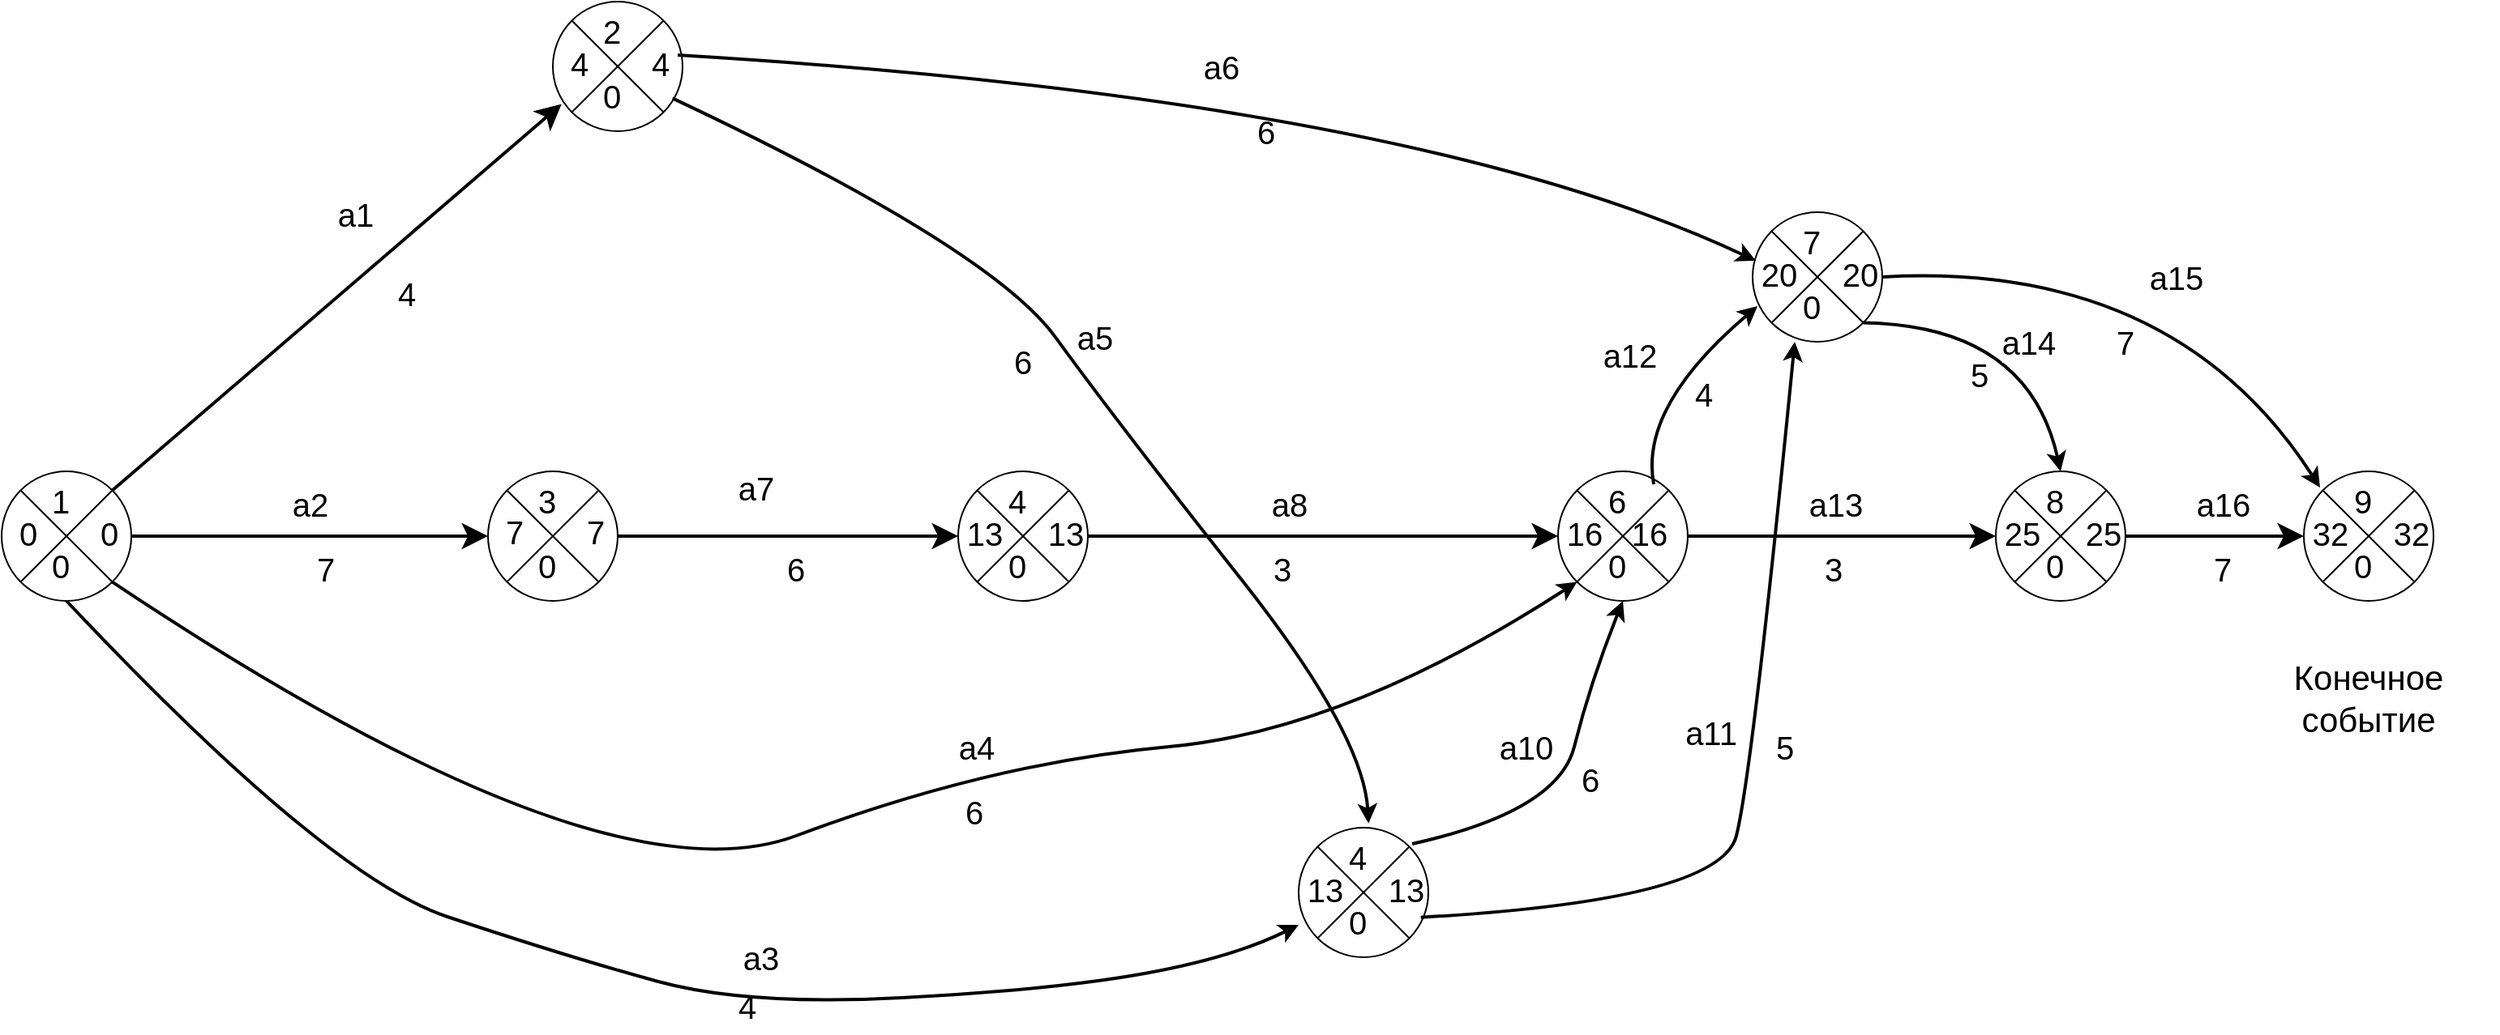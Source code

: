 <mxfile version="26.0.16">
  <diagram name="Page-1" id="ff44883e-f642-bcb2-894b-16b3d25a3f0b">
    <mxGraphModel dx="2607" dy="1380" grid="1" gridSize="10" guides="1" tooltips="1" connect="1" arrows="1" fold="1" page="1" pageScale="1.5" pageWidth="1169" pageHeight="826" background="none" math="0" shadow="0">
      <root>
        <mxCell id="0" style=";html=1;" />
        <mxCell id="1" style=";html=1;" parent="0" />
        <mxCell id="f0bcc99304e6f5a-9" style="edgeStyle=none;curved=1;html=1;startSize=10;endArrow=classic;endFill=1;endSize=10;strokeColor=#000000;strokeWidth=2;fontSize=12;entryX=0;entryY=0.5;entryDx=0;entryDy=0;exitX=1;exitY=0.5;exitDx=0;exitDy=0;" parent="1" source="4UaCHvUgQ8AZ8X4L8l5z-1" target="4UaCHvUgQ8AZ8X4L8l5z-2" edge="1">
          <mxGeometry relative="1" as="geometry">
            <mxPoint x="250" y="610" as="sourcePoint" />
            <mxPoint x="470" y="610" as="targetPoint" />
          </mxGeometry>
        </mxCell>
        <mxCell id="f0bcc99304e6f5a-18" value="a2" style="text;html=1;resizable=0;points=[];align=center;verticalAlign=middle;labelBackgroundColor=none;fontSize=20;" parent="f0bcc99304e6f5a-9" vertex="1" connectable="0">
          <mxGeometry x="0.255" y="-5" relative="1" as="geometry">
            <mxPoint x="-28" y="-25" as="offset" />
          </mxGeometry>
        </mxCell>
        <mxCell id="f0bcc99304e6f5a-10" style="edgeStyle=none;curved=1;html=1;startSize=10;endFill=1;endSize=10;strokeWidth=2;fontSize=12;entryX=0;entryY=0.5;entryDx=0;entryDy=0;" parent="1" target="4UaCHvUgQ8AZ8X4L8l5z-7" edge="1">
          <mxGeometry relative="1" as="geometry">
            <mxPoint x="550" y="610" as="sourcePoint" />
            <mxPoint x="770" y="610" as="targetPoint" />
          </mxGeometry>
        </mxCell>
        <mxCell id="f0bcc99304e6f5a-20" value="а7" style="text;html=1;resizable=0;points=[];align=center;verticalAlign=middle;labelBackgroundColor=#ffffff;fontSize=20;" parent="f0bcc99304e6f5a-10" vertex="1" connectable="0">
          <mxGeometry x="0.154" relative="1" as="geometry">
            <mxPoint x="-36" y="-30" as="offset" />
          </mxGeometry>
        </mxCell>
        <mxCell id="f0bcc99304e6f5a-14" style="edgeStyle=none;curved=1;html=1;startSize=10;endFill=1;endSize=10;strokeWidth=2;fontSize=12;exitX=1;exitY=0.5;exitDx=0;exitDy=0;entryX=0;entryY=0.5;entryDx=0;entryDy=0;" parent="1" source="4UaCHvUgQ8AZ8X4L8l5z-7" target="4UaCHvUgQ8AZ8X4L8l5z-8" edge="1">
          <mxGeometry relative="1" as="geometry">
            <mxPoint x="850" y="610" as="sourcePoint" />
            <mxPoint x="1130" y="610" as="targetPoint" />
          </mxGeometry>
        </mxCell>
        <mxCell id="f0bcc99304e6f5a-22" value="а8" style="text;html=1;resizable=0;points=[];align=center;verticalAlign=middle;labelBackgroundColor=#ffffff;fontSize=20;" parent="f0bcc99304e6f5a-14" vertex="1" connectable="0">
          <mxGeometry x="-0.349" y="-1" relative="1" as="geometry">
            <mxPoint x="29" y="-21" as="offset" />
          </mxGeometry>
        </mxCell>
        <mxCell id="f0bcc99304e6f5a-29" value="7" style="text;html=1;strokeColor=none;fillColor=none;align=center;verticalAlign=middle;whiteSpace=wrap;rounded=0;shadow=1;labelBackgroundColor=none;fontSize=20;" parent="1" vertex="1">
          <mxGeometry x="350" y="620" width="40" height="20" as="geometry" />
        </mxCell>
        <mxCell id="f0bcc99304e6f5a-30" value="6" style="text;html=1;strokeColor=none;fillColor=none;align=center;verticalAlign=middle;whiteSpace=wrap;rounded=0;shadow=1;labelBackgroundColor=none;fontSize=20;" parent="1" vertex="1">
          <mxGeometry x="640" y="620" width="40" height="20" as="geometry" />
        </mxCell>
        <mxCell id="f0bcc99304e6f5a-31" value="6" style="text;html=1;strokeColor=none;fillColor=none;align=center;verticalAlign=middle;whiteSpace=wrap;rounded=0;shadow=1;labelBackgroundColor=none;fontSize=20;" parent="1" vertex="1">
          <mxGeometry x="930" y="350" width="40" height="20" as="geometry" />
        </mxCell>
        <mxCell id="f0bcc99304e6f5a-33" value="3" style="text;html=1;strokeColor=none;fillColor=none;align=center;verticalAlign=middle;whiteSpace=wrap;rounded=0;shadow=1;labelBackgroundColor=none;fontSize=20;" parent="1" vertex="1">
          <mxGeometry x="940" y="620" width="40" height="20" as="geometry" />
        </mxCell>
        <mxCell id="4UaCHvUgQ8AZ8X4L8l5z-1" value="" style="shape=sumEllipse;perimeter=ellipsePerimeter;whiteSpace=wrap;html=1;backgroundOutline=1;" vertex="1" parent="1">
          <mxGeometry x="170" y="570" width="80" height="80" as="geometry" />
        </mxCell>
        <mxCell id="4UaCHvUgQ8AZ8X4L8l5z-9" value="1" style="text;html=1;resizable=0;points=[];align=center;verticalAlign=middle;labelBackgroundColor=none;fontSize=20;" vertex="1" connectable="0" parent="1">
          <mxGeometry x="220" y="600" as="geometry">
            <mxPoint x="-14" y="-12" as="offset" />
          </mxGeometry>
        </mxCell>
        <mxCell id="4UaCHvUgQ8AZ8X4L8l5z-10" value="0" style="text;html=1;resizable=0;points=[];align=center;verticalAlign=middle;labelBackgroundColor=none;fontSize=20;" vertex="1" connectable="0" parent="1">
          <mxGeometry x="200" y="620" as="geometry">
            <mxPoint x="-14" y="-12" as="offset" />
          </mxGeometry>
        </mxCell>
        <mxCell id="4UaCHvUgQ8AZ8X4L8l5z-11" value="0" style="text;html=1;resizable=0;points=[];align=center;verticalAlign=middle;labelBackgroundColor=none;fontSize=20;" vertex="1" connectable="0" parent="1">
          <mxGeometry x="250" y="620" as="geometry">
            <mxPoint x="-14" y="-12" as="offset" />
          </mxGeometry>
        </mxCell>
        <mxCell id="4UaCHvUgQ8AZ8X4L8l5z-12" value="0" style="text;html=1;resizable=0;points=[];align=center;verticalAlign=middle;labelBackgroundColor=none;fontSize=20;" vertex="1" connectable="0" parent="1">
          <mxGeometry x="220" y="640" as="geometry">
            <mxPoint x="-14" y="-12" as="offset" />
          </mxGeometry>
        </mxCell>
        <mxCell id="4UaCHvUgQ8AZ8X4L8l5z-13" style="edgeStyle=none;curved=1;html=1;startSize=10;endArrow=classic;endFill=1;endSize=10;strokeColor=#000000;strokeWidth=2;fontSize=12;exitX=1;exitY=0;exitDx=0;exitDy=0;entryX=0.068;entryY=0.79;entryDx=0;entryDy=0;entryPerimeter=0;" edge="1" parent="1" source="4UaCHvUgQ8AZ8X4L8l5z-1" target="4UaCHvUgQ8AZ8X4L8l5z-16">
          <mxGeometry relative="1" as="geometry">
            <mxPoint x="260" y="620" as="sourcePoint" />
            <mxPoint x="460" y="480" as="targetPoint" />
          </mxGeometry>
        </mxCell>
        <mxCell id="4UaCHvUgQ8AZ8X4L8l5z-14" value="a1" style="text;html=1;resizable=0;points=[];align=center;verticalAlign=middle;labelBackgroundColor=none;fontSize=20;" vertex="1" connectable="0" parent="4UaCHvUgQ8AZ8X4L8l5z-13">
          <mxGeometry x="0.255" y="-5" relative="1" as="geometry">
            <mxPoint x="-28" y="-25" as="offset" />
          </mxGeometry>
        </mxCell>
        <mxCell id="4UaCHvUgQ8AZ8X4L8l5z-15" value="4" style="text;html=1;strokeColor=none;fillColor=none;align=center;verticalAlign=middle;whiteSpace=wrap;rounded=0;shadow=1;labelBackgroundColor=none;fontSize=20;" vertex="1" parent="1">
          <mxGeometry x="400" y="450" width="40" height="20" as="geometry" />
        </mxCell>
        <mxCell id="4UaCHvUgQ8AZ8X4L8l5z-21" value="" style="group" vertex="1" connectable="0" parent="1">
          <mxGeometry x="510" y="280" width="80" height="80" as="geometry" />
        </mxCell>
        <mxCell id="4UaCHvUgQ8AZ8X4L8l5z-16" value="" style="shape=sumEllipse;perimeter=ellipsePerimeter;whiteSpace=wrap;html=1;backgroundOutline=1;" vertex="1" parent="4UaCHvUgQ8AZ8X4L8l5z-21">
          <mxGeometry width="80" height="80" as="geometry" />
        </mxCell>
        <mxCell id="4UaCHvUgQ8AZ8X4L8l5z-17" value="2" style="text;html=1;resizable=0;points=[];align=center;verticalAlign=middle;labelBackgroundColor=none;fontSize=20;" vertex="1" connectable="0" parent="4UaCHvUgQ8AZ8X4L8l5z-21">
          <mxGeometry x="50" y="30" as="geometry">
            <mxPoint x="-14" y="-12" as="offset" />
          </mxGeometry>
        </mxCell>
        <mxCell id="4UaCHvUgQ8AZ8X4L8l5z-18" value="4" style="text;html=1;resizable=0;points=[];align=center;verticalAlign=middle;labelBackgroundColor=none;fontSize=20;" vertex="1" connectable="0" parent="4UaCHvUgQ8AZ8X4L8l5z-21">
          <mxGeometry x="30" y="50" as="geometry">
            <mxPoint x="-14" y="-12" as="offset" />
          </mxGeometry>
        </mxCell>
        <mxCell id="4UaCHvUgQ8AZ8X4L8l5z-19" value="4" style="text;html=1;resizable=0;points=[];align=center;verticalAlign=middle;labelBackgroundColor=none;fontSize=20;" vertex="1" connectable="0" parent="4UaCHvUgQ8AZ8X4L8l5z-21">
          <mxGeometry x="80" y="50" as="geometry">
            <mxPoint x="-14" y="-12" as="offset" />
          </mxGeometry>
        </mxCell>
        <mxCell id="4UaCHvUgQ8AZ8X4L8l5z-20" value="0" style="text;html=1;resizable=0;points=[];align=center;verticalAlign=middle;labelBackgroundColor=none;fontSize=20;" vertex="1" connectable="0" parent="4UaCHvUgQ8AZ8X4L8l5z-21">
          <mxGeometry x="50" y="70" as="geometry">
            <mxPoint x="-14" y="-12" as="offset" />
          </mxGeometry>
        </mxCell>
        <mxCell id="4UaCHvUgQ8AZ8X4L8l5z-26" value="" style="group" vertex="1" connectable="0" parent="1">
          <mxGeometry x="470" y="570" width="80" height="80" as="geometry" />
        </mxCell>
        <mxCell id="4UaCHvUgQ8AZ8X4L8l5z-2" value="" style="shape=sumEllipse;perimeter=ellipsePerimeter;whiteSpace=wrap;html=1;backgroundOutline=1;" vertex="1" parent="4UaCHvUgQ8AZ8X4L8l5z-26">
          <mxGeometry width="80" height="80" as="geometry" />
        </mxCell>
        <mxCell id="4UaCHvUgQ8AZ8X4L8l5z-22" value="3" style="text;html=1;resizable=0;points=[];align=center;verticalAlign=middle;labelBackgroundColor=none;fontSize=20;" vertex="1" connectable="0" parent="4UaCHvUgQ8AZ8X4L8l5z-26">
          <mxGeometry x="50" y="30" as="geometry">
            <mxPoint x="-14" y="-12" as="offset" />
          </mxGeometry>
        </mxCell>
        <mxCell id="4UaCHvUgQ8AZ8X4L8l5z-23" value="7" style="text;html=1;resizable=0;points=[];align=center;verticalAlign=middle;labelBackgroundColor=none;fontSize=20;" vertex="1" connectable="0" parent="4UaCHvUgQ8AZ8X4L8l5z-26">
          <mxGeometry x="80" y="49" as="geometry">
            <mxPoint x="-14" y="-12" as="offset" />
          </mxGeometry>
        </mxCell>
        <mxCell id="4UaCHvUgQ8AZ8X4L8l5z-24" value="7" style="text;html=1;resizable=0;points=[];align=center;verticalAlign=middle;labelBackgroundColor=none;fontSize=20;" vertex="1" connectable="0" parent="4UaCHvUgQ8AZ8X4L8l5z-26">
          <mxGeometry x="30" y="49" as="geometry">
            <mxPoint x="-14" y="-12" as="offset" />
          </mxGeometry>
        </mxCell>
        <mxCell id="4UaCHvUgQ8AZ8X4L8l5z-25" value="0" style="text;html=1;resizable=0;points=[];align=center;verticalAlign=middle;labelBackgroundColor=none;fontSize=20;" vertex="1" connectable="0" parent="4UaCHvUgQ8AZ8X4L8l5z-26">
          <mxGeometry x="50" y="70" as="geometry">
            <mxPoint x="-14" y="-12" as="offset" />
          </mxGeometry>
        </mxCell>
        <mxCell id="4UaCHvUgQ8AZ8X4L8l5z-31" value="" style="group" vertex="1" connectable="0" parent="1">
          <mxGeometry x="760" y="570" width="80" height="80" as="geometry" />
        </mxCell>
        <mxCell id="4UaCHvUgQ8AZ8X4L8l5z-7" value="" style="shape=sumEllipse;perimeter=ellipsePerimeter;whiteSpace=wrap;html=1;backgroundOutline=1;" vertex="1" parent="4UaCHvUgQ8AZ8X4L8l5z-31">
          <mxGeometry width="80" height="80" as="geometry" />
        </mxCell>
        <mxCell id="4UaCHvUgQ8AZ8X4L8l5z-27" value="4" style="text;html=1;resizable=0;points=[];align=center;verticalAlign=middle;labelBackgroundColor=none;fontSize=20;" vertex="1" connectable="0" parent="4UaCHvUgQ8AZ8X4L8l5z-31">
          <mxGeometry x="50" y="30" as="geometry">
            <mxPoint x="-14" y="-12" as="offset" />
          </mxGeometry>
        </mxCell>
        <mxCell id="4UaCHvUgQ8AZ8X4L8l5z-28" value="13" style="text;html=1;resizable=0;points=[];align=center;verticalAlign=middle;labelBackgroundColor=none;fontSize=20;" vertex="1" connectable="0" parent="4UaCHvUgQ8AZ8X4L8l5z-31">
          <mxGeometry x="30" y="50" as="geometry">
            <mxPoint x="-14" y="-12" as="offset" />
          </mxGeometry>
        </mxCell>
        <mxCell id="4UaCHvUgQ8AZ8X4L8l5z-29" value="13" style="text;html=1;resizable=0;points=[];align=center;verticalAlign=middle;labelBackgroundColor=none;fontSize=20;" vertex="1" connectable="0" parent="4UaCHvUgQ8AZ8X4L8l5z-31">
          <mxGeometry x="80" y="50" as="geometry">
            <mxPoint x="-14" y="-12" as="offset" />
          </mxGeometry>
        </mxCell>
        <mxCell id="4UaCHvUgQ8AZ8X4L8l5z-30" value="0" style="text;html=1;resizable=0;points=[];align=center;verticalAlign=middle;labelBackgroundColor=none;fontSize=20;" vertex="1" connectable="0" parent="4UaCHvUgQ8AZ8X4L8l5z-31">
          <mxGeometry x="50" y="70" as="geometry">
            <mxPoint x="-14" y="-12" as="offset" />
          </mxGeometry>
        </mxCell>
        <mxCell id="4UaCHvUgQ8AZ8X4L8l5z-32" value="" style="curved=1;endArrow=classic;html=1;rounded=0;exitX=1;exitY=1;exitDx=0;exitDy=0;entryX=0;entryY=1;entryDx=0;entryDy=0;strokeWidth=2;" edge="1" parent="1" source="4UaCHvUgQ8AZ8X4L8l5z-1" target="4UaCHvUgQ8AZ8X4L8l5z-8">
          <mxGeometry width="50" height="50" relative="1" as="geometry">
            <mxPoint x="650" y="550" as="sourcePoint" />
            <mxPoint x="700" y="500" as="targetPoint" />
            <Array as="points">
              <mxPoint x="540" y="840" />
              <mxPoint x="780" y="750" />
              <mxPoint x="1000" y="730" />
            </Array>
          </mxGeometry>
        </mxCell>
        <mxCell id="4UaCHvUgQ8AZ8X4L8l5z-34" value="а4" style="edgeLabel;html=1;align=center;verticalAlign=middle;resizable=0;points=[];fontSize=20;" vertex="1" connectable="0" parent="4UaCHvUgQ8AZ8X4L8l5z-32">
          <mxGeometry x="0.312" y="-9" relative="1" as="geometry">
            <mxPoint x="-53" y="-15" as="offset" />
          </mxGeometry>
        </mxCell>
        <mxCell id="4UaCHvUgQ8AZ8X4L8l5z-35" value="6" style="text;html=1;strokeColor=none;fillColor=none;align=center;verticalAlign=middle;whiteSpace=wrap;rounded=0;shadow=1;labelBackgroundColor=none;fontSize=20;" vertex="1" parent="1">
          <mxGeometry x="750" y="770" width="40" height="20" as="geometry" />
        </mxCell>
        <mxCell id="4UaCHvUgQ8AZ8X4L8l5z-40" value="" style="group" vertex="1" connectable="0" parent="1">
          <mxGeometry x="1130" y="570" width="80" height="80" as="geometry" />
        </mxCell>
        <mxCell id="4UaCHvUgQ8AZ8X4L8l5z-8" value="" style="shape=sumEllipse;perimeter=ellipsePerimeter;whiteSpace=wrap;html=1;backgroundOutline=1;" vertex="1" parent="4UaCHvUgQ8AZ8X4L8l5z-40">
          <mxGeometry width="80" height="80" as="geometry" />
        </mxCell>
        <mxCell id="4UaCHvUgQ8AZ8X4L8l5z-36" value="6" style="text;html=1;resizable=0;points=[];align=center;verticalAlign=middle;labelBackgroundColor=none;fontSize=20;" vertex="1" connectable="0" parent="4UaCHvUgQ8AZ8X4L8l5z-40">
          <mxGeometry x="50" y="30" as="geometry">
            <mxPoint x="-14" y="-12" as="offset" />
          </mxGeometry>
        </mxCell>
        <mxCell id="4UaCHvUgQ8AZ8X4L8l5z-37" value="16" style="text;html=1;resizable=0;points=[];align=center;verticalAlign=middle;labelBackgroundColor=none;fontSize=20;" vertex="1" connectable="0" parent="4UaCHvUgQ8AZ8X4L8l5z-40">
          <mxGeometry x="30" y="50" as="geometry">
            <mxPoint x="-14" y="-12" as="offset" />
          </mxGeometry>
        </mxCell>
        <mxCell id="4UaCHvUgQ8AZ8X4L8l5z-38" value="16" style="text;html=1;resizable=0;points=[];align=center;verticalAlign=middle;labelBackgroundColor=none;fontSize=20;" vertex="1" connectable="0" parent="4UaCHvUgQ8AZ8X4L8l5z-40">
          <mxGeometry x="70" y="50" as="geometry">
            <mxPoint x="-14" y="-12" as="offset" />
          </mxGeometry>
        </mxCell>
        <mxCell id="4UaCHvUgQ8AZ8X4L8l5z-39" value="0" style="text;html=1;resizable=0;points=[];align=center;verticalAlign=middle;labelBackgroundColor=none;fontSize=20;" vertex="1" connectable="0" parent="4UaCHvUgQ8AZ8X4L8l5z-40">
          <mxGeometry x="50" y="70" as="geometry">
            <mxPoint x="-14" y="-12" as="offset" />
          </mxGeometry>
        </mxCell>
        <mxCell id="4UaCHvUgQ8AZ8X4L8l5z-41" value="" style="group" vertex="1" connectable="0" parent="1">
          <mxGeometry x="970" y="790" width="80" height="80" as="geometry" />
        </mxCell>
        <mxCell id="4UaCHvUgQ8AZ8X4L8l5z-42" value="" style="shape=sumEllipse;perimeter=ellipsePerimeter;whiteSpace=wrap;html=1;backgroundOutline=1;" vertex="1" parent="4UaCHvUgQ8AZ8X4L8l5z-41">
          <mxGeometry width="80" height="80" as="geometry" />
        </mxCell>
        <mxCell id="4UaCHvUgQ8AZ8X4L8l5z-43" value="4" style="text;html=1;resizable=0;points=[];align=center;verticalAlign=middle;labelBackgroundColor=none;fontSize=20;" vertex="1" connectable="0" parent="4UaCHvUgQ8AZ8X4L8l5z-41">
          <mxGeometry x="50" y="30" as="geometry">
            <mxPoint x="-14" y="-12" as="offset" />
          </mxGeometry>
        </mxCell>
        <mxCell id="4UaCHvUgQ8AZ8X4L8l5z-44" value="13" style="text;html=1;resizable=0;points=[];align=center;verticalAlign=middle;labelBackgroundColor=none;fontSize=20;" vertex="1" connectable="0" parent="4UaCHvUgQ8AZ8X4L8l5z-41">
          <mxGeometry x="30" y="50" as="geometry">
            <mxPoint x="-14" y="-12" as="offset" />
          </mxGeometry>
        </mxCell>
        <mxCell id="4UaCHvUgQ8AZ8X4L8l5z-45" value="13" style="text;html=1;resizable=0;points=[];align=center;verticalAlign=middle;labelBackgroundColor=none;fontSize=20;" vertex="1" connectable="0" parent="4UaCHvUgQ8AZ8X4L8l5z-41">
          <mxGeometry x="80" y="50" as="geometry">
            <mxPoint x="-14" y="-12" as="offset" />
          </mxGeometry>
        </mxCell>
        <mxCell id="4UaCHvUgQ8AZ8X4L8l5z-46" value="0" style="text;html=1;resizable=0;points=[];align=center;verticalAlign=middle;labelBackgroundColor=none;fontSize=20;" vertex="1" connectable="0" parent="4UaCHvUgQ8AZ8X4L8l5z-41">
          <mxGeometry x="50" y="70" as="geometry">
            <mxPoint x="-14" y="-12" as="offset" />
          </mxGeometry>
        </mxCell>
        <mxCell id="4UaCHvUgQ8AZ8X4L8l5z-47" value="" style="curved=1;endArrow=classic;html=1;rounded=0;exitX=0.5;exitY=1;exitDx=0;exitDy=0;entryX=0;entryY=0.75;entryDx=0;entryDy=0;strokeWidth=2;entryPerimeter=0;" edge="1" parent="1" source="4UaCHvUgQ8AZ8X4L8l5z-1" target="4UaCHvUgQ8AZ8X4L8l5z-42">
          <mxGeometry width="50" height="50" relative="1" as="geometry">
            <mxPoint x="248" y="648" as="sourcePoint" />
            <mxPoint x="1152" y="648" as="targetPoint" />
            <Array as="points">
              <mxPoint x="370" y="820" />
              <mxPoint x="520" y="870" />
              <mxPoint x="630" y="900" />
              <mxPoint x="820" y="890" />
              <mxPoint x="930" y="870" />
            </Array>
          </mxGeometry>
        </mxCell>
        <mxCell id="4UaCHvUgQ8AZ8X4L8l5z-48" value="а3" style="edgeLabel;html=1;align=center;verticalAlign=middle;resizable=0;points=[];fontSize=20;" vertex="1" connectable="0" parent="4UaCHvUgQ8AZ8X4L8l5z-47">
          <mxGeometry x="0.312" y="-9" relative="1" as="geometry">
            <mxPoint x="-46" y="-36" as="offset" />
          </mxGeometry>
        </mxCell>
        <mxCell id="4UaCHvUgQ8AZ8X4L8l5z-49" value="4" style="text;html=1;strokeColor=none;fillColor=none;align=center;verticalAlign=middle;whiteSpace=wrap;rounded=0;shadow=1;labelBackgroundColor=none;fontSize=20;" vertex="1" parent="1">
          <mxGeometry x="610" y="890" width="40" height="20" as="geometry" />
        </mxCell>
        <mxCell id="4UaCHvUgQ8AZ8X4L8l5z-50" value="" style="curved=1;endArrow=classic;html=1;rounded=0;exitX=0.923;exitY=0.746;exitDx=0;exitDy=0;entryX=0.539;entryY=-0.033;entryDx=0;entryDy=0;strokeWidth=2;exitPerimeter=0;entryPerimeter=0;" edge="1" parent="1" source="4UaCHvUgQ8AZ8X4L8l5z-16" target="4UaCHvUgQ8AZ8X4L8l5z-42">
          <mxGeometry width="50" height="50" relative="1" as="geometry">
            <mxPoint x="581.52" y="330.0" as="sourcePoint" />
            <mxPoint x="1010" y="782.16" as="targetPoint" />
            <Array as="points">
              <mxPoint x="780" y="432.16" />
              <mxPoint x="860" y="542.16" />
              <mxPoint x="1010" y="732.16" />
            </Array>
          </mxGeometry>
        </mxCell>
        <mxCell id="4UaCHvUgQ8AZ8X4L8l5z-51" value="а5" style="edgeLabel;html=1;align=center;verticalAlign=middle;resizable=0;points=[];fontSize=20;" vertex="1" connectable="0" parent="4UaCHvUgQ8AZ8X4L8l5z-50">
          <mxGeometry x="0.312" y="-9" relative="1" as="geometry">
            <mxPoint x="-55" y="-119" as="offset" />
          </mxGeometry>
        </mxCell>
        <mxCell id="4UaCHvUgQ8AZ8X4L8l5z-52" value="6" style="text;html=1;strokeColor=none;fillColor=none;align=center;verticalAlign=middle;whiteSpace=wrap;rounded=0;shadow=1;labelBackgroundColor=none;fontSize=20;" vertex="1" parent="1">
          <mxGeometry x="780" y="492.16" width="40" height="20" as="geometry" />
        </mxCell>
        <mxCell id="4UaCHvUgQ8AZ8X4L8l5z-56" value="" style="group" vertex="1" connectable="0" parent="1">
          <mxGeometry x="1250" y="410" width="80" height="80" as="geometry" />
        </mxCell>
        <mxCell id="4UaCHvUgQ8AZ8X4L8l5z-57" value="" style="shape=sumEllipse;perimeter=ellipsePerimeter;whiteSpace=wrap;html=1;backgroundOutline=1;" vertex="1" parent="4UaCHvUgQ8AZ8X4L8l5z-56">
          <mxGeometry width="80" height="80" as="geometry" />
        </mxCell>
        <mxCell id="4UaCHvUgQ8AZ8X4L8l5z-58" value="7" style="text;html=1;resizable=0;points=[];align=center;verticalAlign=middle;labelBackgroundColor=none;fontSize=20;" vertex="1" connectable="0" parent="4UaCHvUgQ8AZ8X4L8l5z-56">
          <mxGeometry x="50" y="30" as="geometry">
            <mxPoint x="-14" y="-12" as="offset" />
          </mxGeometry>
        </mxCell>
        <mxCell id="4UaCHvUgQ8AZ8X4L8l5z-59" value="20" style="text;html=1;resizable=0;points=[];align=center;verticalAlign=middle;labelBackgroundColor=none;fontSize=20;" vertex="1" connectable="0" parent="4UaCHvUgQ8AZ8X4L8l5z-56">
          <mxGeometry x="30" y="50" as="geometry">
            <mxPoint x="-14" y="-12" as="offset" />
          </mxGeometry>
        </mxCell>
        <mxCell id="4UaCHvUgQ8AZ8X4L8l5z-60" value="20" style="text;html=1;resizable=0;points=[];align=center;verticalAlign=middle;labelBackgroundColor=none;fontSize=20;" vertex="1" connectable="0" parent="4UaCHvUgQ8AZ8X4L8l5z-56">
          <mxGeometry x="80" y="50" as="geometry">
            <mxPoint x="-14" y="-12" as="offset" />
          </mxGeometry>
        </mxCell>
        <mxCell id="4UaCHvUgQ8AZ8X4L8l5z-61" value="0" style="text;html=1;resizable=0;points=[];align=center;verticalAlign=middle;labelBackgroundColor=none;fontSize=20;" vertex="1" connectable="0" parent="4UaCHvUgQ8AZ8X4L8l5z-56">
          <mxGeometry x="50" y="70" as="geometry">
            <mxPoint x="-14" y="-12" as="offset" />
          </mxGeometry>
        </mxCell>
        <mxCell id="4UaCHvUgQ8AZ8X4L8l5z-62" value="" style="curved=1;endArrow=classic;html=1;rounded=0;entryX=0.5;entryY=1;entryDx=0;entryDy=0;strokeWidth=2;" edge="1" parent="1" target="4UaCHvUgQ8AZ8X4L8l5z-8">
          <mxGeometry width="50" height="50" relative="1" as="geometry">
            <mxPoint x="1040" y="800" as="sourcePoint" />
            <mxPoint x="1080" y="540" as="targetPoint" />
            <Array as="points">
              <mxPoint x="1130" y="780" />
              <mxPoint x="1150" y="700" />
            </Array>
          </mxGeometry>
        </mxCell>
        <mxCell id="4UaCHvUgQ8AZ8X4L8l5z-65" value="а10" style="edgeLabel;html=1;align=center;verticalAlign=middle;resizable=0;points=[];fontSize=20;" vertex="1" connectable="0" parent="4UaCHvUgQ8AZ8X4L8l5z-62">
          <mxGeometry x="0.046" y="2" relative="1" as="geometry">
            <mxPoint x="-25" y="-13" as="offset" />
          </mxGeometry>
        </mxCell>
        <mxCell id="4UaCHvUgQ8AZ8X4L8l5z-66" value="6" style="text;html=1;strokeColor=none;fillColor=none;align=center;verticalAlign=middle;whiteSpace=wrap;rounded=0;shadow=1;labelBackgroundColor=none;fontSize=20;" vertex="1" parent="1">
          <mxGeometry x="1130" y="750" width="40" height="20" as="geometry" />
        </mxCell>
        <mxCell id="4UaCHvUgQ8AZ8X4L8l5z-69" value="" style="curved=1;endArrow=classic;html=1;rounded=0;entryX=0.325;entryY=1;entryDx=0;entryDy=0;strokeWidth=2;exitX=0.942;exitY=0.692;exitDx=0;exitDy=0;exitPerimeter=0;entryPerimeter=0;" edge="1" parent="1" source="4UaCHvUgQ8AZ8X4L8l5z-42" target="4UaCHvUgQ8AZ8X4L8l5z-57">
          <mxGeometry width="50" height="50" relative="1" as="geometry">
            <mxPoint x="1140" y="855" as="sourcePoint" />
            <mxPoint x="1270" y="705" as="targetPoint" />
            <Array as="points">
              <mxPoint x="1230" y="835" />
              <mxPoint x="1250" y="755" />
            </Array>
          </mxGeometry>
        </mxCell>
        <mxCell id="4UaCHvUgQ8AZ8X4L8l5z-70" value="а11" style="edgeLabel;html=1;align=center;verticalAlign=middle;resizable=0;points=[];fontSize=20;" vertex="1" connectable="0" parent="4UaCHvUgQ8AZ8X4L8l5z-69">
          <mxGeometry x="0.046" y="2" relative="1" as="geometry">
            <mxPoint x="-25" y="-13" as="offset" />
          </mxGeometry>
        </mxCell>
        <mxCell id="4UaCHvUgQ8AZ8X4L8l5z-72" value="" style="curved=1;endArrow=classic;html=1;rounded=0;entryX=0.025;entryY=0.375;entryDx=0;entryDy=0;strokeWidth=2;exitX=0.963;exitY=0.413;exitDx=0;exitDy=0;exitPerimeter=0;entryPerimeter=0;" edge="1" parent="1" source="4UaCHvUgQ8AZ8X4L8l5z-16" target="4UaCHvUgQ8AZ8X4L8l5z-57">
          <mxGeometry width="50" height="50" relative="1" as="geometry">
            <mxPoint x="1055" y="855" as="sourcePoint" />
            <mxPoint x="1280" y="715" as="targetPoint" />
            <Array as="points">
              <mxPoint x="1040" y="340" />
            </Array>
          </mxGeometry>
        </mxCell>
        <mxCell id="4UaCHvUgQ8AZ8X4L8l5z-73" value="а6" style="edgeLabel;html=1;align=center;verticalAlign=middle;resizable=0;points=[];fontSize=20;" vertex="1" connectable="0" parent="4UaCHvUgQ8AZ8X4L8l5z-72">
          <mxGeometry x="0.046" y="2" relative="1" as="geometry">
            <mxPoint x="-25" y="-13" as="offset" />
          </mxGeometry>
        </mxCell>
        <mxCell id="4UaCHvUgQ8AZ8X4L8l5z-74" value="5" style="text;html=1;strokeColor=none;fillColor=none;align=center;verticalAlign=middle;whiteSpace=wrap;rounded=0;shadow=1;labelBackgroundColor=none;fontSize=20;" vertex="1" parent="1">
          <mxGeometry x="1250" y="730" width="40" height="20" as="geometry" />
        </mxCell>
        <mxCell id="4UaCHvUgQ8AZ8X4L8l5z-75" value="" style="curved=1;endArrow=classic;html=1;rounded=0;entryX=0.038;entryY=0.725;entryDx=0;entryDy=0;strokeWidth=2;exitX=0.738;exitY=0.1;exitDx=0;exitDy=0;exitPerimeter=0;entryPerimeter=0;" edge="1" parent="1" source="4UaCHvUgQ8AZ8X4L8l5z-8" target="4UaCHvUgQ8AZ8X4L8l5z-57">
          <mxGeometry width="50" height="50" relative="1" as="geometry">
            <mxPoint x="1300" y="600" as="sourcePoint" />
            <mxPoint x="1430" y="450" as="targetPoint" />
            <Array as="points">
              <mxPoint x="1180" y="530" />
            </Array>
          </mxGeometry>
        </mxCell>
        <mxCell id="4UaCHvUgQ8AZ8X4L8l5z-76" value="а12" style="edgeLabel;html=1;align=center;verticalAlign=middle;resizable=0;points=[];fontSize=20;" vertex="1" connectable="0" parent="4UaCHvUgQ8AZ8X4L8l5z-75">
          <mxGeometry x="0.046" y="2" relative="1" as="geometry">
            <mxPoint x="-25" y="-13" as="offset" />
          </mxGeometry>
        </mxCell>
        <mxCell id="4UaCHvUgQ8AZ8X4L8l5z-77" value="4" style="text;html=1;strokeColor=none;fillColor=none;align=center;verticalAlign=middle;whiteSpace=wrap;rounded=0;shadow=1;labelBackgroundColor=none;fontSize=20;" vertex="1" parent="1">
          <mxGeometry x="1200" y="512.16" width="40" height="20" as="geometry" />
        </mxCell>
        <mxCell id="4UaCHvUgQ8AZ8X4L8l5z-78" value="" style="group" vertex="1" connectable="0" parent="1">
          <mxGeometry x="1400" y="570" width="80" height="80" as="geometry" />
        </mxCell>
        <mxCell id="4UaCHvUgQ8AZ8X4L8l5z-79" value="" style="shape=sumEllipse;perimeter=ellipsePerimeter;whiteSpace=wrap;html=1;backgroundOutline=1;" vertex="1" parent="4UaCHvUgQ8AZ8X4L8l5z-78">
          <mxGeometry width="80" height="80" as="geometry" />
        </mxCell>
        <mxCell id="4UaCHvUgQ8AZ8X4L8l5z-80" value="8" style="text;html=1;resizable=0;points=[];align=center;verticalAlign=middle;labelBackgroundColor=none;fontSize=20;" vertex="1" connectable="0" parent="4UaCHvUgQ8AZ8X4L8l5z-78">
          <mxGeometry x="50" y="30" as="geometry">
            <mxPoint x="-14" y="-12" as="offset" />
          </mxGeometry>
        </mxCell>
        <mxCell id="4UaCHvUgQ8AZ8X4L8l5z-81" value="25" style="text;html=1;resizable=0;points=[];align=center;verticalAlign=middle;labelBackgroundColor=none;fontSize=20;" vertex="1" connectable="0" parent="4UaCHvUgQ8AZ8X4L8l5z-78">
          <mxGeometry x="30" y="50" as="geometry">
            <mxPoint x="-14" y="-12" as="offset" />
          </mxGeometry>
        </mxCell>
        <mxCell id="4UaCHvUgQ8AZ8X4L8l5z-82" value="25" style="text;html=1;resizable=0;points=[];align=center;verticalAlign=middle;labelBackgroundColor=none;fontSize=20;" vertex="1" connectable="0" parent="4UaCHvUgQ8AZ8X4L8l5z-78">
          <mxGeometry x="80" y="50" as="geometry">
            <mxPoint x="-14" y="-12" as="offset" />
          </mxGeometry>
        </mxCell>
        <mxCell id="4UaCHvUgQ8AZ8X4L8l5z-83" value="0" style="text;html=1;resizable=0;points=[];align=center;verticalAlign=middle;labelBackgroundColor=none;fontSize=20;" vertex="1" connectable="0" parent="4UaCHvUgQ8AZ8X4L8l5z-78">
          <mxGeometry x="50" y="70" as="geometry">
            <mxPoint x="-14" y="-12" as="offset" />
          </mxGeometry>
        </mxCell>
        <mxCell id="4UaCHvUgQ8AZ8X4L8l5z-84" style="edgeStyle=none;curved=1;html=1;startSize=10;endFill=1;endSize=10;strokeWidth=2;fontSize=12;entryX=0;entryY=0.5;entryDx=0;entryDy=0;" edge="1" parent="1" target="4UaCHvUgQ8AZ8X4L8l5z-79">
          <mxGeometry relative="1" as="geometry">
            <mxPoint x="1210" y="610" as="sourcePoint" />
            <mxPoint x="1140" y="620" as="targetPoint" />
          </mxGeometry>
        </mxCell>
        <mxCell id="4UaCHvUgQ8AZ8X4L8l5z-85" value="а13" style="text;html=1;resizable=0;points=[];align=center;verticalAlign=middle;labelBackgroundColor=#ffffff;fontSize=20;" vertex="1" connectable="0" parent="4UaCHvUgQ8AZ8X4L8l5z-84">
          <mxGeometry x="-0.349" y="-1" relative="1" as="geometry">
            <mxPoint x="29" y="-21" as="offset" />
          </mxGeometry>
        </mxCell>
        <mxCell id="4UaCHvUgQ8AZ8X4L8l5z-86" value="3" style="text;html=1;strokeColor=none;fillColor=none;align=center;verticalAlign=middle;whiteSpace=wrap;rounded=0;shadow=1;labelBackgroundColor=none;fontSize=20;" vertex="1" parent="1">
          <mxGeometry x="1280" y="620" width="40" height="20" as="geometry" />
        </mxCell>
        <mxCell id="4UaCHvUgQ8AZ8X4L8l5z-87" value="" style="group" vertex="1" connectable="0" parent="1">
          <mxGeometry x="1590" y="570" width="80" height="80" as="geometry" />
        </mxCell>
        <mxCell id="4UaCHvUgQ8AZ8X4L8l5z-88" value="" style="shape=sumEllipse;perimeter=ellipsePerimeter;whiteSpace=wrap;html=1;backgroundOutline=1;" vertex="1" parent="4UaCHvUgQ8AZ8X4L8l5z-87">
          <mxGeometry width="80" height="80" as="geometry" />
        </mxCell>
        <mxCell id="4UaCHvUgQ8AZ8X4L8l5z-89" value="9" style="text;html=1;resizable=0;points=[];align=center;verticalAlign=middle;labelBackgroundColor=none;fontSize=20;" vertex="1" connectable="0" parent="4UaCHvUgQ8AZ8X4L8l5z-87">
          <mxGeometry x="50" y="30" as="geometry">
            <mxPoint x="-14" y="-12" as="offset" />
          </mxGeometry>
        </mxCell>
        <mxCell id="4UaCHvUgQ8AZ8X4L8l5z-90" value="32" style="text;html=1;resizable=0;points=[];align=center;verticalAlign=middle;labelBackgroundColor=none;fontSize=20;" vertex="1" connectable="0" parent="4UaCHvUgQ8AZ8X4L8l5z-87">
          <mxGeometry x="30" y="50" as="geometry">
            <mxPoint x="-14" y="-12" as="offset" />
          </mxGeometry>
        </mxCell>
        <mxCell id="4UaCHvUgQ8AZ8X4L8l5z-91" value="32" style="text;html=1;resizable=0;points=[];align=center;verticalAlign=middle;labelBackgroundColor=none;fontSize=20;" vertex="1" connectable="0" parent="4UaCHvUgQ8AZ8X4L8l5z-87">
          <mxGeometry x="80" y="50" as="geometry">
            <mxPoint x="-14" y="-12" as="offset" />
          </mxGeometry>
        </mxCell>
        <mxCell id="4UaCHvUgQ8AZ8X4L8l5z-92" value="0" style="text;html=1;resizable=0;points=[];align=center;verticalAlign=middle;labelBackgroundColor=none;fontSize=20;" vertex="1" connectable="0" parent="4UaCHvUgQ8AZ8X4L8l5z-87">
          <mxGeometry x="50" y="70" as="geometry">
            <mxPoint x="-14" y="-12" as="offset" />
          </mxGeometry>
        </mxCell>
        <mxCell id="4UaCHvUgQ8AZ8X4L8l5z-93" value="" style="curved=1;endArrow=classic;html=1;rounded=0;strokeWidth=2;exitX=1;exitY=0.5;exitDx=0;exitDy=0;" edge="1" parent="1" source="4UaCHvUgQ8AZ8X4L8l5z-57">
          <mxGeometry width="50" height="50" relative="1" as="geometry">
            <mxPoint x="1439" y="505" as="sourcePoint" />
            <mxPoint x="1600" y="580" as="targetPoint" />
            <Array as="points">
              <mxPoint x="1510" y="440" />
            </Array>
          </mxGeometry>
        </mxCell>
        <mxCell id="4UaCHvUgQ8AZ8X4L8l5z-94" value="а15" style="edgeLabel;html=1;align=center;verticalAlign=middle;resizable=0;points=[];fontSize=20;" vertex="1" connectable="0" parent="4UaCHvUgQ8AZ8X4L8l5z-93">
          <mxGeometry x="0.046" y="2" relative="1" as="geometry">
            <mxPoint x="-2" y="10" as="offset" />
          </mxGeometry>
        </mxCell>
        <mxCell id="4UaCHvUgQ8AZ8X4L8l5z-95" value="7" style="text;html=1;strokeColor=none;fillColor=none;align=center;verticalAlign=middle;whiteSpace=wrap;rounded=0;shadow=1;labelBackgroundColor=none;fontSize=20;" vertex="1" parent="1">
          <mxGeometry x="1460" y="480" width="40" height="20" as="geometry" />
        </mxCell>
        <mxCell id="4UaCHvUgQ8AZ8X4L8l5z-96" value="" style="curved=1;endArrow=classic;html=1;rounded=0;strokeWidth=2;exitX=1;exitY=1;exitDx=0;exitDy=0;entryX=0.5;entryY=0;entryDx=0;entryDy=0;" edge="1" parent="1" source="4UaCHvUgQ8AZ8X4L8l5z-57" target="4UaCHvUgQ8AZ8X4L8l5z-79">
          <mxGeometry width="50" height="50" relative="1" as="geometry">
            <mxPoint x="1340" y="460" as="sourcePoint" />
            <mxPoint x="1610" y="590" as="targetPoint" />
            <Array as="points">
              <mxPoint x="1420" y="480" />
            </Array>
          </mxGeometry>
        </mxCell>
        <mxCell id="4UaCHvUgQ8AZ8X4L8l5z-97" value="а14" style="edgeLabel;html=1;align=center;verticalAlign=middle;resizable=0;points=[];fontSize=20;" vertex="1" connectable="0" parent="4UaCHvUgQ8AZ8X4L8l5z-96">
          <mxGeometry x="0.046" y="2" relative="1" as="geometry">
            <mxPoint x="-2" y="10" as="offset" />
          </mxGeometry>
        </mxCell>
        <mxCell id="4UaCHvUgQ8AZ8X4L8l5z-98" value="5" style="text;html=1;strokeColor=none;fillColor=none;align=center;verticalAlign=middle;whiteSpace=wrap;rounded=0;shadow=1;labelBackgroundColor=none;fontSize=20;" vertex="1" parent="1">
          <mxGeometry x="1370" y="500" width="40" height="20" as="geometry" />
        </mxCell>
        <mxCell id="4UaCHvUgQ8AZ8X4L8l5z-99" style="edgeStyle=none;curved=1;html=1;startSize=10;endFill=1;endSize=10;strokeWidth=2;fontSize=12;entryX=0;entryY=0.5;entryDx=0;entryDy=0;exitX=1;exitY=0.5;exitDx=0;exitDy=0;" edge="1" parent="1" source="4UaCHvUgQ8AZ8X4L8l5z-79" target="4UaCHvUgQ8AZ8X4L8l5z-88">
          <mxGeometry relative="1" as="geometry">
            <mxPoint x="1490" y="670" as="sourcePoint" />
            <mxPoint x="1680" y="670" as="targetPoint" />
          </mxGeometry>
        </mxCell>
        <mxCell id="4UaCHvUgQ8AZ8X4L8l5z-100" value="а16" style="text;html=1;resizable=0;points=[];align=center;verticalAlign=middle;labelBackgroundColor=#ffffff;fontSize=20;" vertex="1" connectable="0" parent="4UaCHvUgQ8AZ8X4L8l5z-99">
          <mxGeometry x="-0.349" y="-1" relative="1" as="geometry">
            <mxPoint x="24" y="-21" as="offset" />
          </mxGeometry>
        </mxCell>
        <mxCell id="4UaCHvUgQ8AZ8X4L8l5z-101" value="7" style="text;html=1;strokeColor=none;fillColor=none;align=center;verticalAlign=middle;whiteSpace=wrap;rounded=0;shadow=1;labelBackgroundColor=none;fontSize=20;" vertex="1" parent="1">
          <mxGeometry x="1520" y="620" width="40" height="20" as="geometry" />
        </mxCell>
        <UserObject label="Конечное событие" placeholders="1" name="Variable" id="4UaCHvUgQ8AZ8X4L8l5z-102">
          <mxCell style="text;html=1;strokeColor=none;fillColor=none;align=center;verticalAlign=middle;whiteSpace=wrap;overflow=hidden;fontSize=21;" vertex="1" parent="1">
            <mxGeometry x="1550" y="670" width="160" height="80" as="geometry" />
          </mxCell>
        </UserObject>
      </root>
    </mxGraphModel>
  </diagram>
</mxfile>
